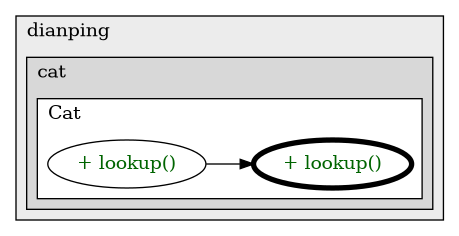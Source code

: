 @startuml

/' diagram meta data start
config=CallConfiguration;
{
  "rootMethod": "com.dianping.cat.Cat#lookup(Class\u003cT\u003e,String)",
  "projectClassification": {
    "searchMode": "OpenProject", // OpenProject, AllProjects
    "includedProjects": "",
    "pathEndKeywords": "*.impl",
    "isClientPath": "",
    "isClientName": "",
    "isTestPath": "",
    "isTestName": "",
    "isMappingPath": "",
    "isMappingName": "",
    "isDataAccessPath": "",
    "isDataAccessName": "",
    "isDataStructurePath": "",
    "isDataStructureName": "",
    "isInterfaceStructuresPath": "",
    "isInterfaceStructuresName": "",
    "isEntryPointPath": "",
    "isEntryPointName": ""
  },
  "graphRestriction": {
    "classPackageExcludeFilter": "",
    "classPackageIncludeFilter": "",
    "classNameExcludeFilter": "",
    "classNameIncludeFilter": "",
    "methodNameExcludeFilter": "",
    "methodNameIncludeFilter": "",
    "removeByInheritance": "", // inheritance/annotation based filtering is done in a second step
    "removeByAnnotation": "",
    "removeByClassPackage": "", // cleanup the graph after inheritance/annotation based filtering is done
    "removeByClassName": "",
    "cutMappings": false,
    "cutEnum": true,
    "cutTests": true,
    "cutClient": true,
    "cutDataAccess": true,
    "cutInterfaceStructures": true,
    "cutDataStructures": true,
    "cutGetterAndSetter": true,
    "cutConstructors": true
  },
  "graphTraversal": {
    "forwardDepth": 3,
    "backwardDepth": 3,
    "classPackageExcludeFilter": "",
    "classPackageIncludeFilter": "",
    "classNameExcludeFilter": "",
    "classNameIncludeFilter": "",
    "methodNameExcludeFilter": "",
    "methodNameIncludeFilter": "",
    "hideMappings": false,
    "hideDataStructures": false,
    "hidePrivateMethods": true,
    "hideInterfaceCalls": true, // indirection: implementation -> interface (is hidden) -> implementation
    "onlyShowApplicationEntryPoints": false // root node is included
  },
  "details": {
    "aggregation": "GroupByClass", // ByClass, GroupByClass, None
    "showMethodParametersTypes": false,
    "showMethodParametersNames": false,
    "showMethodReturnType": false,
    "showPackageLevels": 2,
    "showCallOrder": false,
    "edgeMode": "MethodsOnly", // TypesOnly, MethodsOnly, TypesAndMethods, MethodsAndDirectTypeUsage
    "showDetailedClassStructure": false
  },
  "rootClass": "com.dianping.cat.Cat"
}
diagram meta data end '/



digraph g {
    rankdir="LR"
    splines=polyline
    

'nodes 
subgraph cluster_231963676 { 
   	label=dianping
	labeljust=l
	fillcolor="#ececec"
	style=filled
   
   subgraph cluster_1054235340 { 
   	label=cat
	labeljust=l
	fillcolor="#d8d8d8"
	style=filled
   
   subgraph cluster_729580959 { 
   	label=Cat
	labeljust=l
	fillcolor=white
	style=filled
   
   Cat2002533913XXXlookup577490931[
	label="+ lookup()"
	style=filled
	fillcolor=white
	tooltip="Cat

null"
	penwidth=4
	fontcolor=darkgreen
];

Cat2002533913XXXlookup757044046[
	label="+ lookup()"
	style=filled
	fillcolor=white
	tooltip="Cat

null"
	fontcolor=darkgreen
];
} 
} 
} 

'edges    
Cat2002533913XXXlookup757044046 -> Cat2002533913XXXlookup577490931;
    
}
@enduml